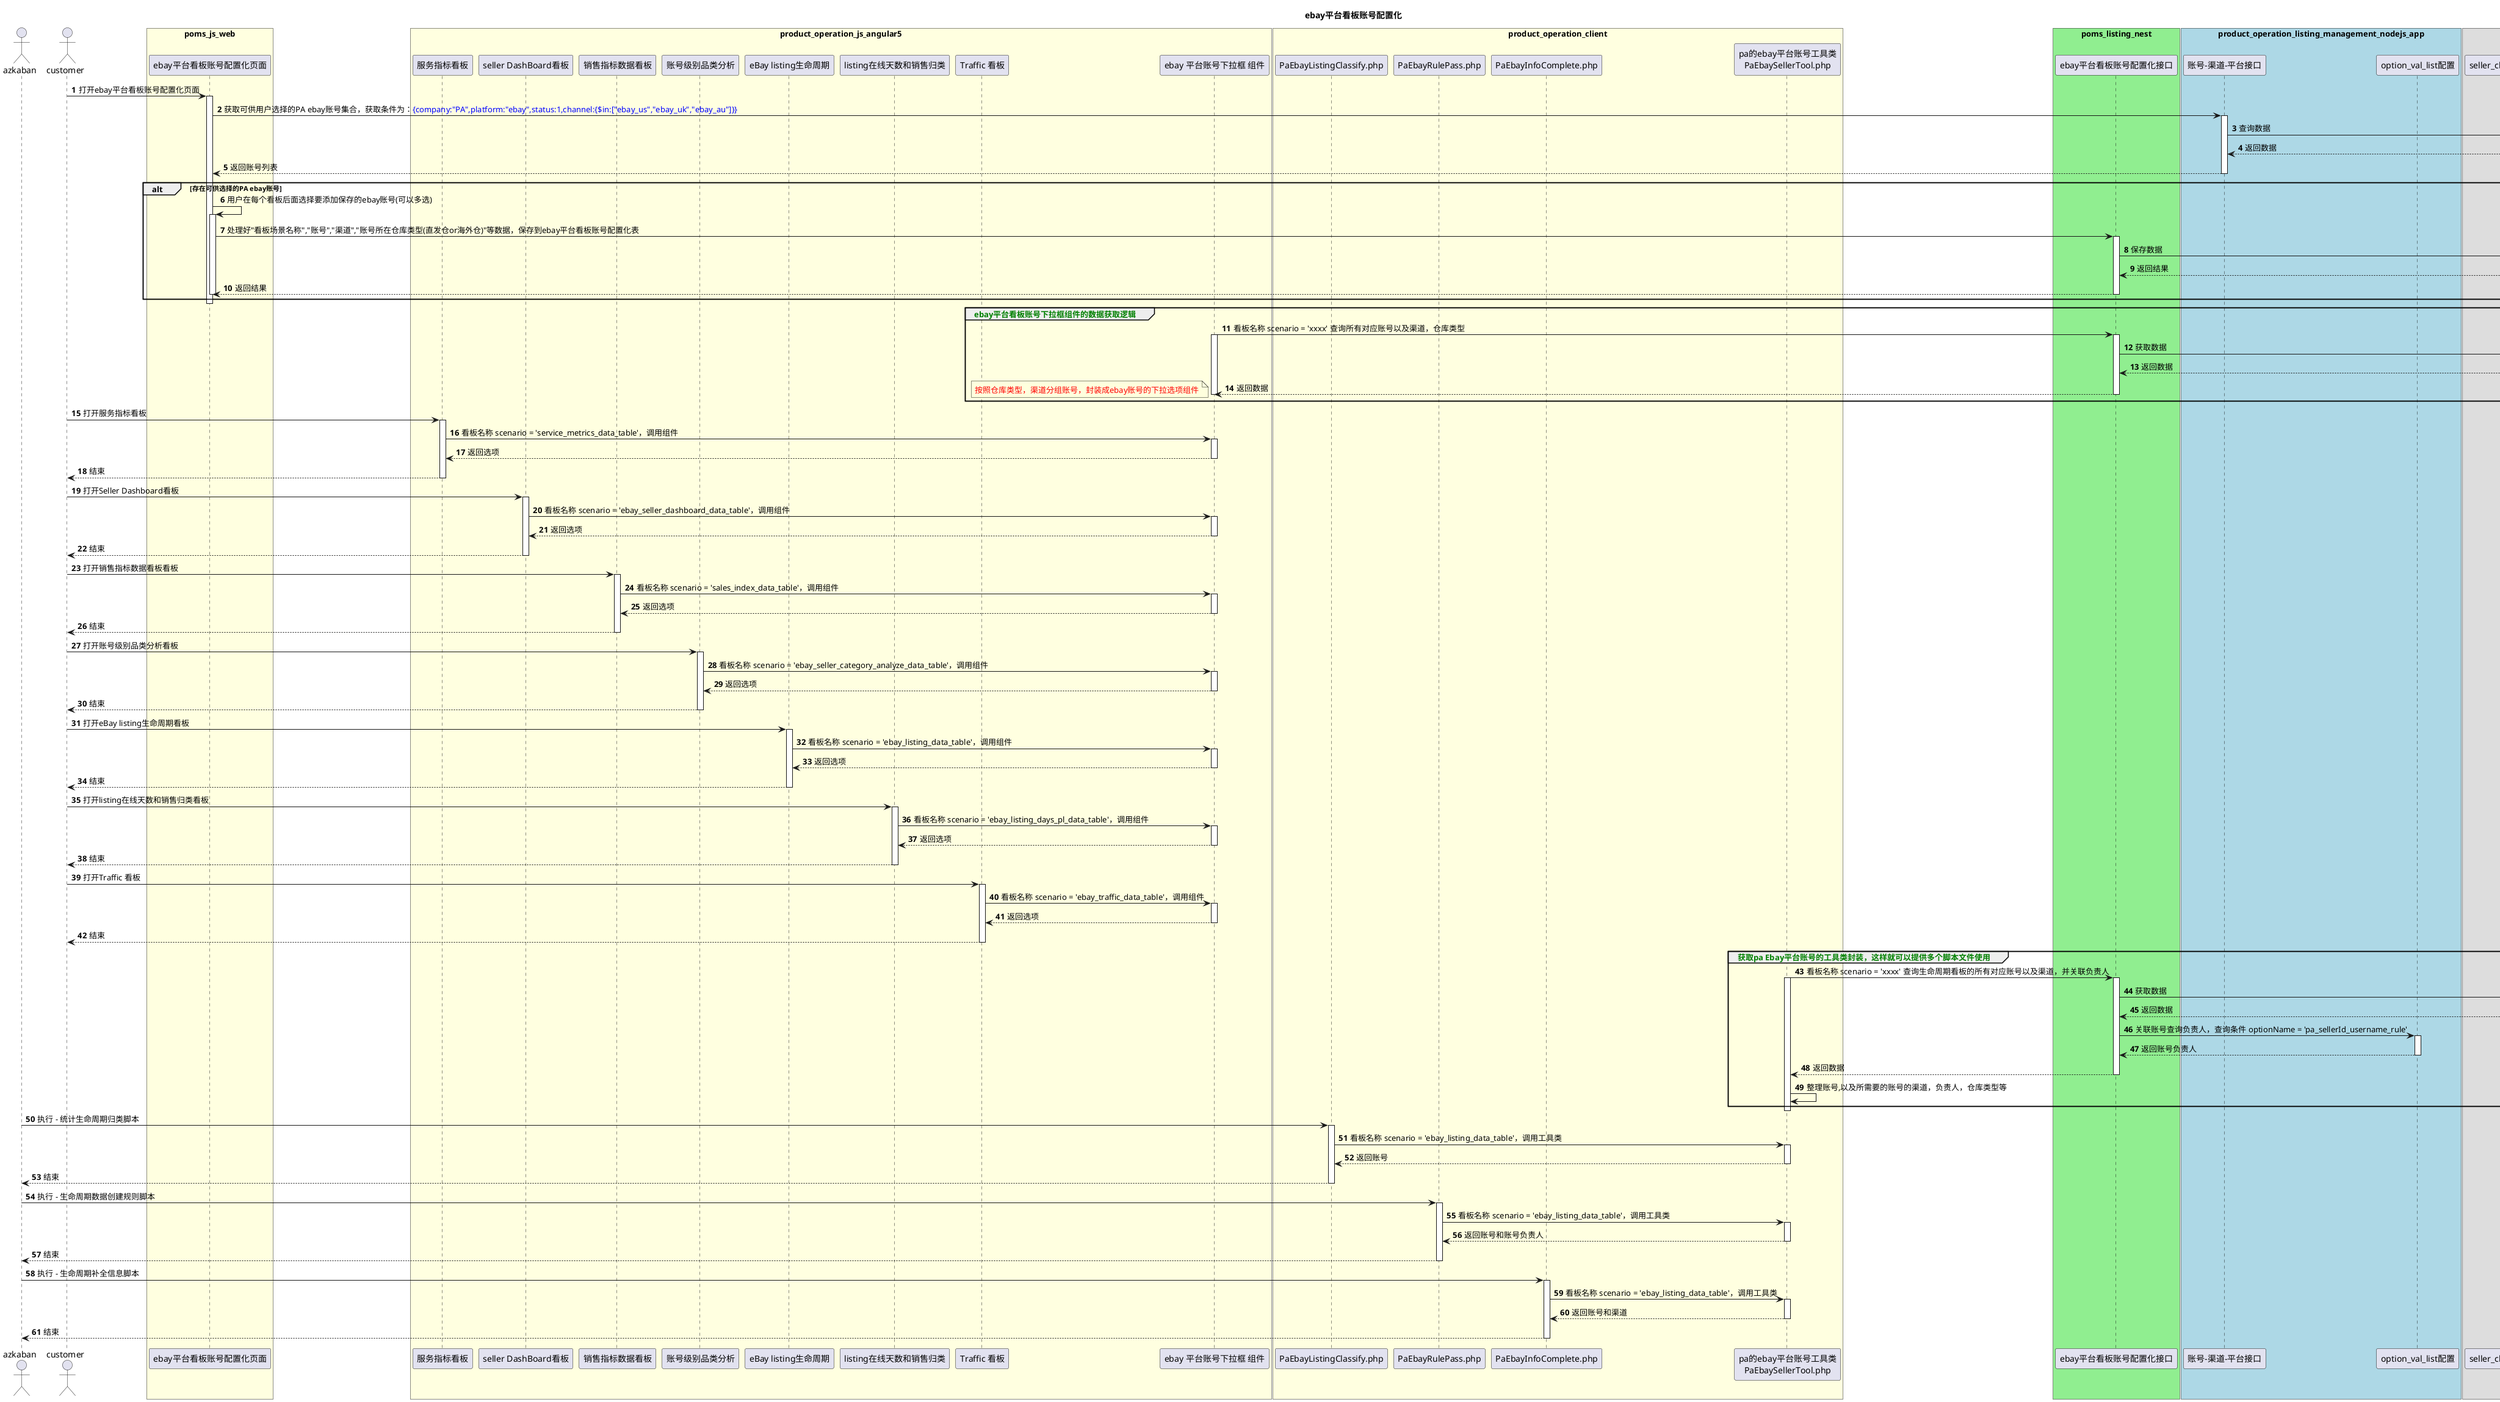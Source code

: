 @startuml
title ebay平台看板账号配置化
autonumber

actor "azkaban" as azkaban
actor "customer" as customer

box "poms_js_web" #lightYellow
participant "ebay平台看板账号配置化页面" as p
end box

box "product_operation_js_angular5" #lightYellow
participant "服务指标看板" as p0
participant "seller DashBoard看板" as p1
participant "销售指标数据看板" as p2
participant "账号级别品类分析" as p3
participant "eBay listing生命周期" as p4
participant "listing在线天数和销售归类" as p5
participant "Traffic 看板" as p6
participant "ebay 平台账号下拉框 组件" as special
end box

box "product_operation_client" #lightYellow
participant "PaEbayListingClassify.php" as c1
participant "PaEbayRulePass.php" as c2
participant "PaEbayInfoComplete.php" as c3
participant "pa的ebay平台账号工具类\nPaEbaySellerTool.php" as tool
end box

box "poms_listing_nest" #lightGreen
participant "ebay平台看板账号配置化接口" as n1
end box

box "product_operation_listing_management_nodejs_app" #lightBlue
participant "账号-渠道-平台接口" as n2
participant "option_val_list配置" as n3
end box

box "mongo"
participant "seller_channel_platform" as db1
participant "pa_ebay_table_seller_config" as db2
end box

customer -> p : 打开ebay平台看板账号配置化页面
activate p
p -> n2 : 获取可供用户选择的PA ebay账号集合，获取条件为：<color #blue>{company:"PA",platform:"ebay",status:1,channel:{$in:["ebay_us","ebay_uk","ebay_au"]}}
activate n2
n2 -> db1 : 查询数据
activate db1
db1 --> n2 : 返回数据
deactivate db1
n2 --> p : 返回账号列表
deactivate n2
alt 存在可供选择的PA ebay账号

p -> p : 用户在每个看板后面选择要添加保存的ebay账号(可以多选)
activate p
p -> n1 : 处理好"看板场景名称","账号","渠道","账号所在仓库类型(直发仓or海外仓)"等数据，保存到ebay平台看板账号配置化表
activate n1
n1 -> db2 : 保存数据
activate db2
db2 --> n1 : 返回结果
deactivate db2
n1 --> p : 返回结果
deactivate n1
deactivate p
end
deactivate p

group <color #green>ebay平台看板账号下拉框组件的数据获取逻辑
special -> n1 : 看板名称 scenario = 'xxxx' 查询所有对应账号以及渠道，仓库类型
activate special
activate n1
n1 -> db2 : 获取数据
activate db2
db2 --> n1 : 返回数据
deactivate db2
n1 --> special : 返回数据
deactivate n1
note left
<color #red>按照仓库类型，渠道分组账号，封装成ebay账号的下拉选项组件
end note
deactivate special
end


customer -> p0 : 打开服务指标看板
activate p0
p0 -> special : 看板名称 scenario = 'service_metrics_data_table'，调用组件
activate special
special --> p0 : 返回选项
deactivate special
p0 --> customer : 结束
deactivate p0

customer -> p1 : 打开Seller Dashboard看板
activate p1
p1 -> special : 看板名称 scenario = 'ebay_seller_dashboard_data_table'，调用组件
activate special
special --> p1 : 返回选项
deactivate special
p1 --> customer : 结束
deactivate p1


customer -> p2 : 打开销售指标数据看板看板
activate p2
p2 -> special : 看板名称 scenario = 'sales_index_data_table'，调用组件
activate special
special --> p2 : 返回选项
deactivate special
p2 --> customer : 结束
deactivate p2

customer -> p3 : 打开账号级别品类分析看板
activate p3
p3 -> special : 看板名称 scenario = 'ebay_seller_category_analyze_data_table'，调用组件
activate special
special --> p3 : 返回选项
deactivate special
p3 --> customer : 结束
deactivate p3

customer -> p4 : 打开eBay listing生命周期看板
activate p4
p4 -> special : 看板名称 scenario = 'ebay_listing_data_table'，调用组件
activate special
special --> p4 : 返回选项
deactivate special
p4 --> customer : 结束
deactivate p4


customer -> p5 : 打开listing在线天数和销售归类看板
activate p5
p5 -> special : 看板名称 scenario = 'ebay_listing_days_pl_data_table'，调用组件
activate special
special --> p5 : 返回选项
deactivate special
p5 --> customer : 结束
deactivate p5

customer -> p6 : 打开Traffic 看板
activate p6
p6 -> special : 看板名称 scenario = 'ebay_traffic_data_table'，调用组件
activate special
special --> p6 : 返回选项
deactivate special
p6 --> customer : 结束
deactivate p6


group <color #green>获取pa Ebay平台账号的工具类封装，这样就可以提供多个脚本文件使用
tool -> n1 : 看板名称 scenario = 'xxxx' 查询生命周期看板的所有对应账号以及渠道，并关联负责人
activate tool
activate n1
n1 -> db2 : 获取数据
activate db2
db2 --> n1 : 返回数据
n1 -> n3 : 关联账号查询负责人，查询条件 optionName = 'pa_sellerId_username_rule'
activate n3
n3 --> n1 : 返回账号负责人
deactivate n3
deactivate db2
n1 --> tool : 返回数据
deactivate n1
tool -> tool : 整理账号,以及所需要的账号的渠道，负责人，仓库类型等
end
deactivate tool


azkaban -> c1 : 执行 - 统计生命周期归类脚本
activate c1
c1 -> tool : 看板名称 scenario = 'ebay_listing_data_table'，调用工具类
activate tool
tool --> c1 : 返回账号
deactivate tool
c1 --> azkaban : 结束
deactivate c1


azkaban -> c2 : 执行 - 生命周期数据创建规则脚本
activate c2
c2 -> tool : 看板名称 scenario = 'ebay_listing_data_table'，调用工具类
activate tool
tool --> c2 : 返回账号和账号负责人
deactivate tool
c2 --> azkaban : 结束
deactivate c2

azkaban -> c3 : 执行 - 生命周期补全信息脚本
activate c3
c3 -> tool : 看板名称 scenario = 'ebay_listing_data_table'，调用工具类
activate tool
tool --> c3 : 返回账号和渠道
deactivate tool
c3 --> azkaban : 结束
deactivate c3


@enduml